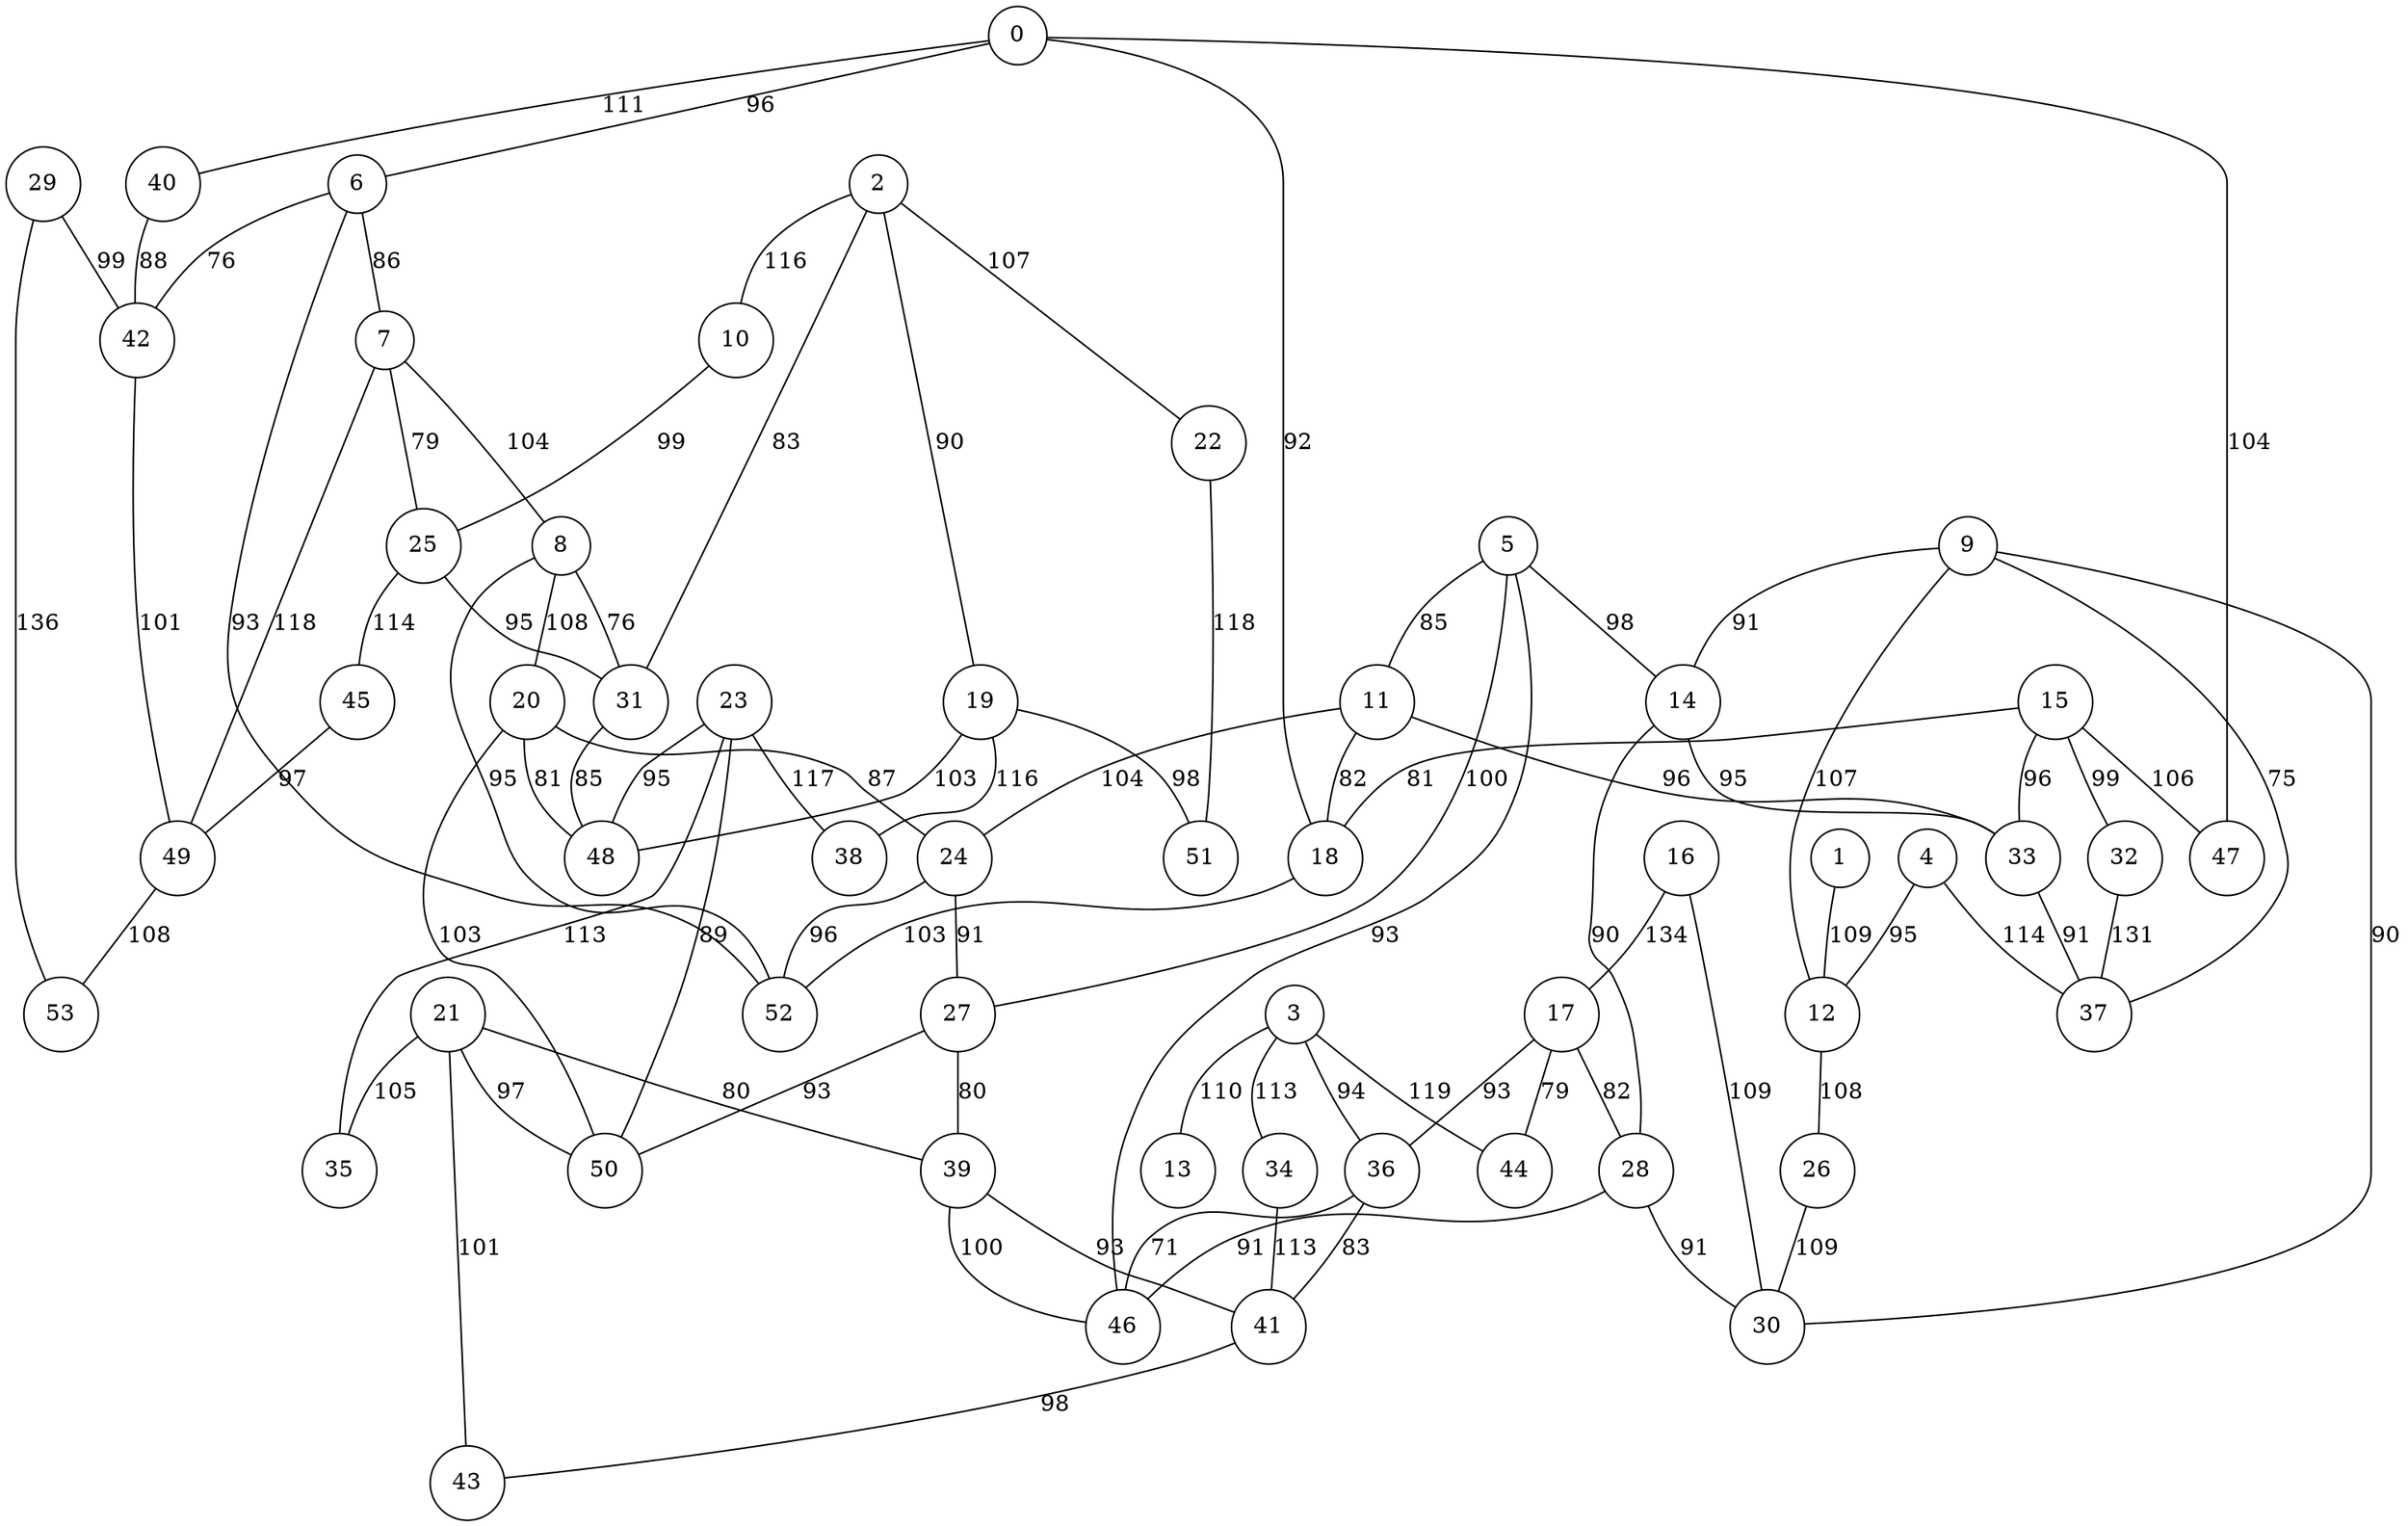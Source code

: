 graph qubit_interaction_graph {
    node [shape=circle];
    0 -- 40 [label=111];
    0 -- 18 [label=92];
    0 -- 6 [label=96];
    0 -- 47 [label=104];
    1 -- 12 [label=109];
    2 -- 19 [label=90];
    2 -- 10 [label=116];
    2 -- 31 [label=83];
    2 -- 22 [label=107];
    3 -- 13 [label=110];
    3 -- 34 [label=113];
    3 -- 36 [label=94];
    3 -- 44 [label=119];
    4 -- 37 [label=114];
    4 -- 12 [label=95];
    5 -- 11 [label=85];
    5 -- 46 [label=93];
    5 -- 14 [label=98];
    5 -- 27 [label=100];
    6 -- 7 [label=86];
    6 -- 42 [label=76];
    6 -- 52 [label=93];
    7 -- 49 [label=118];
    7 -- 25 [label=79];
    7 -- 8 [label=104];
    8 -- 20 [label=108];
    8 -- 31 [label=76];
    8 -- 52 [label=95];
    9 -- 14 [label=91];
    9 -- 12 [label=107];
    9 -- 30 [label=90];
    9 -- 37 [label=75];
    10 -- 25 [label=99];
    11 -- 33 [label=96];
    11 -- 24 [label=104];
    11 -- 18 [label=82];
    12 -- 26 [label=108];
    14 -- 33 [label=95];
    14 -- 28 [label=90];
    15 -- 47 [label=106];
    15 -- 32 [label=99];
    15 -- 33 [label=96];
    15 -- 18 [label=81];
    16 -- 17 [label=134];
    16 -- 30 [label=109];
    17 -- 36 [label=93];
    17 -- 28 [label=82];
    17 -- 44 [label=79];
    18 -- 52 [label=103];
    19 -- 51 [label=98];
    19 -- 38 [label=116];
    19 -- 48 [label=103];
    20 -- 24 [label=87];
    20 -- 50 [label=103];
    20 -- 48 [label=81];
    21 -- 50 [label=97];
    21 -- 43 [label=101];
    21 -- 39 [label=80];
    21 -- 35 [label=105];
    22 -- 51 [label=118];
    23 -- 38 [label=117];
    23 -- 48 [label=95];
    23 -- 35 [label=113];
    23 -- 50 [label=89];
    24 -- 27 [label=91];
    24 -- 52 [label=96];
    25 -- 45 [label=114];
    25 -- 31 [label=95];
    26 -- 30 [label=109];
    27 -- 50 [label=93];
    27 -- 39 [label=80];
    28 -- 30 [label=91];
    28 -- 46 [label=91];
    29 -- 42 [label=99];
    29 -- 53 [label=136];
    31 -- 48 [label=85];
    32 -- 37 [label=131];
    33 -- 37 [label=91];
    34 -- 41 [label=113];
    36 -- 41 [label=83];
    36 -- 46 [label=71];
    39 -- 46 [label=100];
    39 -- 41 [label=93];
    40 -- 42 [label=88];
    41 -- 43 [label=98];
    42 -- 49 [label=101];
    45 -- 49 [label=97];
    49 -- 53 [label=108];
}